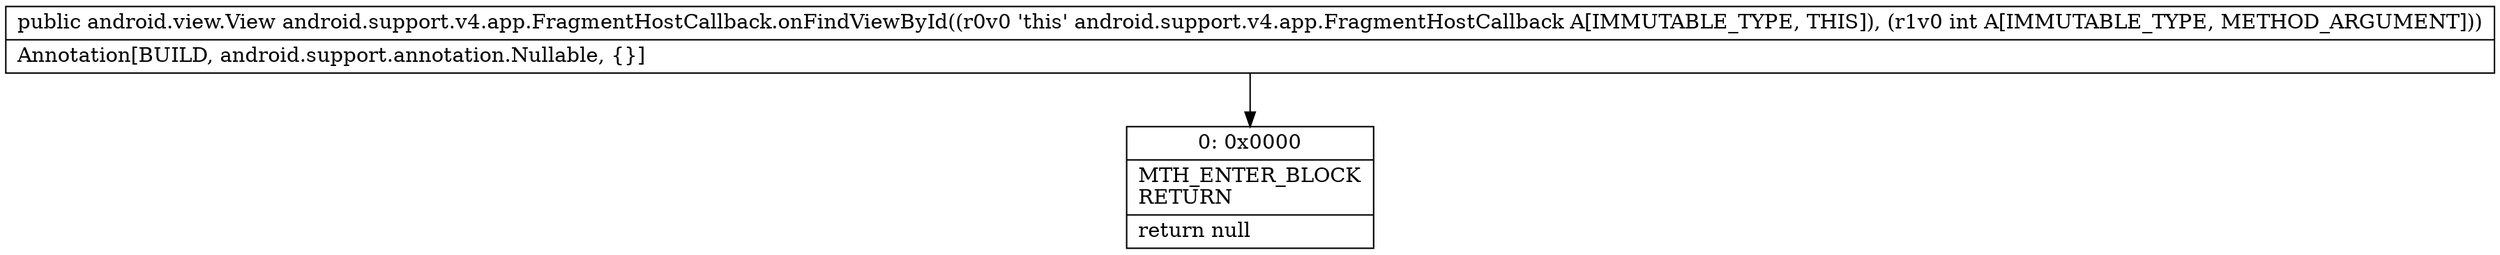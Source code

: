 digraph "CFG forandroid.support.v4.app.FragmentHostCallback.onFindViewById(I)Landroid\/view\/View;" {
Node_0 [shape=record,label="{0\:\ 0x0000|MTH_ENTER_BLOCK\lRETURN\l|return null\l}"];
MethodNode[shape=record,label="{public android.view.View android.support.v4.app.FragmentHostCallback.onFindViewById((r0v0 'this' android.support.v4.app.FragmentHostCallback A[IMMUTABLE_TYPE, THIS]), (r1v0 int A[IMMUTABLE_TYPE, METHOD_ARGUMENT]))  | Annotation[BUILD, android.support.annotation.Nullable, \{\}]\l}"];
MethodNode -> Node_0;
}

